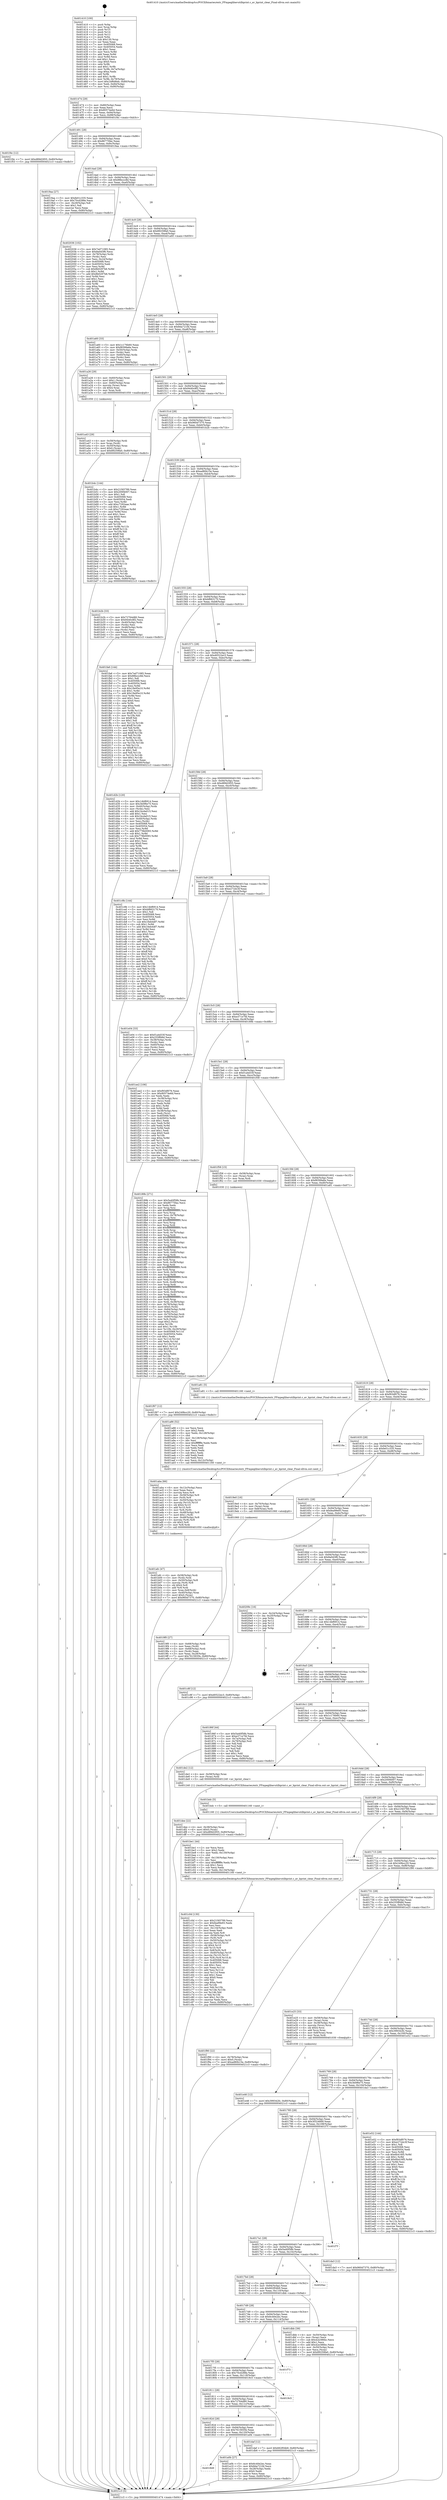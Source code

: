 digraph "0x401410" {
  label = "0x401410 (/mnt/c/Users/mathe/Desktop/tcc/POCII/binaries/extr_FFmpeglibavutilbprint.c_av_bprint_clear_Final-ollvm.out::main(0))"
  labelloc = "t"
  node[shape=record]

  Entry [label="",width=0.3,height=0.3,shape=circle,fillcolor=black,style=filled]
  "0x401474" [label="{
     0x401474 [29]\l
     | [instrs]\l
     &nbsp;&nbsp;0x401474 \<+3\>: mov -0x80(%rbp),%eax\l
     &nbsp;&nbsp;0x401477 \<+2\>: mov %eax,%ecx\l
     &nbsp;&nbsp;0x401479 \<+6\>: sub $0x80574e6d,%ecx\l
     &nbsp;&nbsp;0x40147f \<+6\>: mov %eax,-0x94(%rbp)\l
     &nbsp;&nbsp;0x401485 \<+6\>: mov %ecx,-0x98(%rbp)\l
     &nbsp;&nbsp;0x40148b \<+6\>: je 0000000000401f4c \<main+0xb3c\>\l
  }"]
  "0x401f4c" [label="{
     0x401f4c [12]\l
     | [instrs]\l
     &nbsp;&nbsp;0x401f4c \<+7\>: movl $0xd89d2955,-0x80(%rbp)\l
     &nbsp;&nbsp;0x401f53 \<+5\>: jmp 00000000004021c3 \<main+0xdb3\>\l
  }"]
  "0x401491" [label="{
     0x401491 [28]\l
     | [instrs]\l
     &nbsp;&nbsp;0x401491 \<+5\>: jmp 0000000000401496 \<main+0x86\>\l
     &nbsp;&nbsp;0x401496 \<+6\>: mov -0x94(%rbp),%eax\l
     &nbsp;&nbsp;0x40149c \<+5\>: sub $0x86775fac,%eax\l
     &nbsp;&nbsp;0x4014a1 \<+6\>: mov %eax,-0x9c(%rbp)\l
     &nbsp;&nbsp;0x4014a7 \<+6\>: je 00000000004019aa \<main+0x59a\>\l
  }"]
  Exit [label="",width=0.3,height=0.3,shape=circle,fillcolor=black,style=filled,peripheries=2]
  "0x4019aa" [label="{
     0x4019aa [27]\l
     | [instrs]\l
     &nbsp;&nbsp;0x4019aa \<+5\>: mov $0xfe01c335,%eax\l
     &nbsp;&nbsp;0x4019af \<+5\>: mov $0x70cd288e,%ecx\l
     &nbsp;&nbsp;0x4019b4 \<+3\>: mov -0x29(%rbp),%dl\l
     &nbsp;&nbsp;0x4019b7 \<+3\>: test $0x1,%dl\l
     &nbsp;&nbsp;0x4019ba \<+3\>: cmovne %ecx,%eax\l
     &nbsp;&nbsp;0x4019bd \<+3\>: mov %eax,-0x80(%rbp)\l
     &nbsp;&nbsp;0x4019c0 \<+5\>: jmp 00000000004021c3 \<main+0xdb3\>\l
  }"]
  "0x4014ad" [label="{
     0x4014ad [28]\l
     | [instrs]\l
     &nbsp;&nbsp;0x4014ad \<+5\>: jmp 00000000004014b2 \<main+0xa2\>\l
     &nbsp;&nbsp;0x4014b2 \<+6\>: mov -0x94(%rbp),%eax\l
     &nbsp;&nbsp;0x4014b8 \<+5\>: sub $0x88bccc8d,%eax\l
     &nbsp;&nbsp;0x4014bd \<+6\>: mov %eax,-0xa0(%rbp)\l
     &nbsp;&nbsp;0x4014c3 \<+6\>: je 0000000000402036 \<main+0xc26\>\l
  }"]
  "0x401f67" [label="{
     0x401f67 [12]\l
     | [instrs]\l
     &nbsp;&nbsp;0x401f67 \<+7\>: movl $0x249bcc20,-0x80(%rbp)\l
     &nbsp;&nbsp;0x401f6e \<+5\>: jmp 00000000004021c3 \<main+0xdb3\>\l
  }"]
  "0x402036" [label="{
     0x402036 [102]\l
     | [instrs]\l
     &nbsp;&nbsp;0x402036 \<+5\>: mov $0x7ed71085,%eax\l
     &nbsp;&nbsp;0x40203b \<+5\>: mov $0x8a0d3f6,%ecx\l
     &nbsp;&nbsp;0x402040 \<+4\>: mov -0x78(%rbp),%rdx\l
     &nbsp;&nbsp;0x402044 \<+2\>: mov (%rdx),%esi\l
     &nbsp;&nbsp;0x402046 \<+3\>: mov %esi,-0x24(%rbp)\l
     &nbsp;&nbsp;0x402049 \<+7\>: mov 0x405068,%esi\l
     &nbsp;&nbsp;0x402050 \<+7\>: mov 0x405054,%edi\l
     &nbsp;&nbsp;0x402057 \<+3\>: mov %esi,%r8d\l
     &nbsp;&nbsp;0x40205a \<+7\>: sub $0x8b0297b6,%r8d\l
     &nbsp;&nbsp;0x402061 \<+4\>: sub $0x1,%r8d\l
     &nbsp;&nbsp;0x402065 \<+7\>: add $0x8b0297b6,%r8d\l
     &nbsp;&nbsp;0x40206c \<+4\>: imul %r8d,%esi\l
     &nbsp;&nbsp;0x402070 \<+3\>: and $0x1,%esi\l
     &nbsp;&nbsp;0x402073 \<+3\>: cmp $0x0,%esi\l
     &nbsp;&nbsp;0x402076 \<+4\>: sete %r9b\l
     &nbsp;&nbsp;0x40207a \<+3\>: cmp $0xa,%edi\l
     &nbsp;&nbsp;0x40207d \<+4\>: setl %r10b\l
     &nbsp;&nbsp;0x402081 \<+3\>: mov %r9b,%r11b\l
     &nbsp;&nbsp;0x402084 \<+3\>: and %r10b,%r11b\l
     &nbsp;&nbsp;0x402087 \<+3\>: xor %r10b,%r9b\l
     &nbsp;&nbsp;0x40208a \<+3\>: or %r9b,%r11b\l
     &nbsp;&nbsp;0x40208d \<+4\>: test $0x1,%r11b\l
     &nbsp;&nbsp;0x402091 \<+3\>: cmovne %ecx,%eax\l
     &nbsp;&nbsp;0x402094 \<+3\>: mov %eax,-0x80(%rbp)\l
     &nbsp;&nbsp;0x402097 \<+5\>: jmp 00000000004021c3 \<main+0xdb3\>\l
  }"]
  "0x4014c9" [label="{
     0x4014c9 [28]\l
     | [instrs]\l
     &nbsp;&nbsp;0x4014c9 \<+5\>: jmp 00000000004014ce \<main+0xbe\>\l
     &nbsp;&nbsp;0x4014ce \<+6\>: mov -0x94(%rbp),%eax\l
     &nbsp;&nbsp;0x4014d4 \<+5\>: sub $0x89259fa0,%eax\l
     &nbsp;&nbsp;0x4014d9 \<+6\>: mov %eax,-0xa4(%rbp)\l
     &nbsp;&nbsp;0x4014df \<+6\>: je 0000000000401a60 \<main+0x650\>\l
  }"]
  "0x401e46" [label="{
     0x401e46 [12]\l
     | [instrs]\l
     &nbsp;&nbsp;0x401e46 \<+7\>: movl $0x399342fc,-0x80(%rbp)\l
     &nbsp;&nbsp;0x401e4d \<+5\>: jmp 00000000004021c3 \<main+0xdb3\>\l
  }"]
  "0x401a60" [label="{
     0x401a60 [33]\l
     | [instrs]\l
     &nbsp;&nbsp;0x401a60 \<+5\>: mov $0x1c176b60,%eax\l
     &nbsp;&nbsp;0x401a65 \<+5\>: mov $0xf6599a6e,%ecx\l
     &nbsp;&nbsp;0x401a6a \<+4\>: mov -0x50(%rbp),%rdx\l
     &nbsp;&nbsp;0x401a6e \<+2\>: mov (%rdx),%esi\l
     &nbsp;&nbsp;0x401a70 \<+4\>: mov -0x60(%rbp),%rdx\l
     &nbsp;&nbsp;0x401a74 \<+2\>: cmp (%rdx),%esi\l
     &nbsp;&nbsp;0x401a76 \<+3\>: cmovl %ecx,%eax\l
     &nbsp;&nbsp;0x401a79 \<+3\>: mov %eax,-0x80(%rbp)\l
     &nbsp;&nbsp;0x401a7c \<+5\>: jmp 00000000004021c3 \<main+0xdb3\>\l
  }"]
  "0x4014e5" [label="{
     0x4014e5 [28]\l
     | [instrs]\l
     &nbsp;&nbsp;0x4014e5 \<+5\>: jmp 00000000004014ea \<main+0xda\>\l
     &nbsp;&nbsp;0x4014ea \<+6\>: mov -0x94(%rbp),%eax\l
     &nbsp;&nbsp;0x4014f0 \<+5\>: sub $0x8da721fd,%eax\l
     &nbsp;&nbsp;0x4014f5 \<+6\>: mov %eax,-0xa8(%rbp)\l
     &nbsp;&nbsp;0x4014fb \<+6\>: je 0000000000401a26 \<main+0x616\>\l
  }"]
  "0x401dee" [label="{
     0x401dee [22]\l
     | [instrs]\l
     &nbsp;&nbsp;0x401dee \<+4\>: mov -0x38(%rbp),%rax\l
     &nbsp;&nbsp;0x401df2 \<+6\>: movl $0x0,(%rax)\l
     &nbsp;&nbsp;0x401df8 \<+7\>: movl $0xd89d2955,-0x80(%rbp)\l
     &nbsp;&nbsp;0x401dff \<+5\>: jmp 00000000004021c3 \<main+0xdb3\>\l
  }"]
  "0x401a26" [label="{
     0x401a26 [29]\l
     | [instrs]\l
     &nbsp;&nbsp;0x401a26 \<+4\>: mov -0x60(%rbp),%rax\l
     &nbsp;&nbsp;0x401a2a \<+6\>: movl $0x1,(%rax)\l
     &nbsp;&nbsp;0x401a30 \<+4\>: mov -0x60(%rbp),%rax\l
     &nbsp;&nbsp;0x401a34 \<+3\>: movslq (%rax),%rax\l
     &nbsp;&nbsp;0x401a37 \<+4\>: shl $0x4,%rax\l
     &nbsp;&nbsp;0x401a3b \<+3\>: mov %rax,%rdi\l
     &nbsp;&nbsp;0x401a3e \<+5\>: call 0000000000401050 \<malloc@plt\>\l
     | [calls]\l
     &nbsp;&nbsp;0x401050 \{1\} (unknown)\l
  }"]
  "0x401501" [label="{
     0x401501 [28]\l
     | [instrs]\l
     &nbsp;&nbsp;0x401501 \<+5\>: jmp 0000000000401506 \<main+0xf6\>\l
     &nbsp;&nbsp;0x401506 \<+6\>: mov -0x94(%rbp),%eax\l
     &nbsp;&nbsp;0x40150c \<+5\>: sub $0x9440c8f2,%eax\l
     &nbsp;&nbsp;0x401511 \<+6\>: mov %eax,-0xac(%rbp)\l
     &nbsp;&nbsp;0x401517 \<+6\>: je 0000000000401b4c \<main+0x73c\>\l
  }"]
  "0x401c0d" [label="{
     0x401c0d [130]\l
     | [instrs]\l
     &nbsp;&nbsp;0x401c0d \<+5\>: mov $0x21f45789,%ecx\l
     &nbsp;&nbsp;0x401c12 \<+5\>: mov $0xfea99e93,%edx\l
     &nbsp;&nbsp;0x401c17 \<+2\>: xor %esi,%esi\l
     &nbsp;&nbsp;0x401c19 \<+6\>: mov -0x134(%rbp),%edi\l
     &nbsp;&nbsp;0x401c1f \<+3\>: imul %eax,%edi\l
     &nbsp;&nbsp;0x401c22 \<+3\>: movslq %edi,%r8\l
     &nbsp;&nbsp;0x401c25 \<+4\>: mov -0x58(%rbp),%r9\l
     &nbsp;&nbsp;0x401c29 \<+3\>: mov (%r9),%r9\l
     &nbsp;&nbsp;0x401c2c \<+4\>: mov -0x50(%rbp),%r10\l
     &nbsp;&nbsp;0x401c30 \<+3\>: movslq (%r10),%r10\l
     &nbsp;&nbsp;0x401c33 \<+4\>: shl $0x4,%r10\l
     &nbsp;&nbsp;0x401c37 \<+3\>: add %r10,%r9\l
     &nbsp;&nbsp;0x401c3a \<+4\>: mov 0x8(%r9),%r9\l
     &nbsp;&nbsp;0x401c3e \<+4\>: mov -0x40(%rbp),%r10\l
     &nbsp;&nbsp;0x401c42 \<+3\>: movslq (%r10),%r10\l
     &nbsp;&nbsp;0x401c45 \<+4\>: mov %r8,(%r9,%r10,8)\l
     &nbsp;&nbsp;0x401c49 \<+7\>: mov 0x405068,%eax\l
     &nbsp;&nbsp;0x401c50 \<+7\>: mov 0x405054,%edi\l
     &nbsp;&nbsp;0x401c57 \<+3\>: sub $0x1,%esi\l
     &nbsp;&nbsp;0x401c5a \<+3\>: mov %eax,%r11d\l
     &nbsp;&nbsp;0x401c5d \<+3\>: add %esi,%r11d\l
     &nbsp;&nbsp;0x401c60 \<+4\>: imul %r11d,%eax\l
     &nbsp;&nbsp;0x401c64 \<+3\>: and $0x1,%eax\l
     &nbsp;&nbsp;0x401c67 \<+3\>: cmp $0x0,%eax\l
     &nbsp;&nbsp;0x401c6a \<+3\>: sete %bl\l
     &nbsp;&nbsp;0x401c6d \<+3\>: cmp $0xa,%edi\l
     &nbsp;&nbsp;0x401c70 \<+4\>: setl %r14b\l
     &nbsp;&nbsp;0x401c74 \<+3\>: mov %bl,%r15b\l
     &nbsp;&nbsp;0x401c77 \<+3\>: and %r14b,%r15b\l
     &nbsp;&nbsp;0x401c7a \<+3\>: xor %r14b,%bl\l
     &nbsp;&nbsp;0x401c7d \<+3\>: or %bl,%r15b\l
     &nbsp;&nbsp;0x401c80 \<+4\>: test $0x1,%r15b\l
     &nbsp;&nbsp;0x401c84 \<+3\>: cmovne %edx,%ecx\l
     &nbsp;&nbsp;0x401c87 \<+3\>: mov %ecx,-0x80(%rbp)\l
     &nbsp;&nbsp;0x401c8a \<+5\>: jmp 00000000004021c3 \<main+0xdb3\>\l
  }"]
  "0x401b4c" [label="{
     0x401b4c [144]\l
     | [instrs]\l
     &nbsp;&nbsp;0x401b4c \<+5\>: mov $0x21f45789,%eax\l
     &nbsp;&nbsp;0x401b51 \<+5\>: mov $0x200f4007,%ecx\l
     &nbsp;&nbsp;0x401b56 \<+2\>: mov $0x1,%dl\l
     &nbsp;&nbsp;0x401b58 \<+7\>: mov 0x405068,%esi\l
     &nbsp;&nbsp;0x401b5f \<+7\>: mov 0x405054,%edi\l
     &nbsp;&nbsp;0x401b66 \<+3\>: mov %esi,%r8d\l
     &nbsp;&nbsp;0x401b69 \<+7\>: add $0xc7292eae,%r8d\l
     &nbsp;&nbsp;0x401b70 \<+4\>: sub $0x1,%r8d\l
     &nbsp;&nbsp;0x401b74 \<+7\>: sub $0xc7292eae,%r8d\l
     &nbsp;&nbsp;0x401b7b \<+4\>: imul %r8d,%esi\l
     &nbsp;&nbsp;0x401b7f \<+3\>: and $0x1,%esi\l
     &nbsp;&nbsp;0x401b82 \<+3\>: cmp $0x0,%esi\l
     &nbsp;&nbsp;0x401b85 \<+4\>: sete %r9b\l
     &nbsp;&nbsp;0x401b89 \<+3\>: cmp $0xa,%edi\l
     &nbsp;&nbsp;0x401b8c \<+4\>: setl %r10b\l
     &nbsp;&nbsp;0x401b90 \<+3\>: mov %r9b,%r11b\l
     &nbsp;&nbsp;0x401b93 \<+4\>: xor $0xff,%r11b\l
     &nbsp;&nbsp;0x401b97 \<+3\>: mov %r10b,%bl\l
     &nbsp;&nbsp;0x401b9a \<+3\>: xor $0xff,%bl\l
     &nbsp;&nbsp;0x401b9d \<+3\>: xor $0x0,%dl\l
     &nbsp;&nbsp;0x401ba0 \<+3\>: mov %r11b,%r14b\l
     &nbsp;&nbsp;0x401ba3 \<+4\>: and $0x0,%r14b\l
     &nbsp;&nbsp;0x401ba7 \<+3\>: and %dl,%r9b\l
     &nbsp;&nbsp;0x401baa \<+3\>: mov %bl,%r15b\l
     &nbsp;&nbsp;0x401bad \<+4\>: and $0x0,%r15b\l
     &nbsp;&nbsp;0x401bb1 \<+3\>: and %dl,%r10b\l
     &nbsp;&nbsp;0x401bb4 \<+3\>: or %r9b,%r14b\l
     &nbsp;&nbsp;0x401bb7 \<+3\>: or %r10b,%r15b\l
     &nbsp;&nbsp;0x401bba \<+3\>: xor %r15b,%r14b\l
     &nbsp;&nbsp;0x401bbd \<+3\>: or %bl,%r11b\l
     &nbsp;&nbsp;0x401bc0 \<+4\>: xor $0xff,%r11b\l
     &nbsp;&nbsp;0x401bc4 \<+3\>: or $0x0,%dl\l
     &nbsp;&nbsp;0x401bc7 \<+3\>: and %dl,%r11b\l
     &nbsp;&nbsp;0x401bca \<+3\>: or %r11b,%r14b\l
     &nbsp;&nbsp;0x401bcd \<+4\>: test $0x1,%r14b\l
     &nbsp;&nbsp;0x401bd1 \<+3\>: cmovne %ecx,%eax\l
     &nbsp;&nbsp;0x401bd4 \<+3\>: mov %eax,-0x80(%rbp)\l
     &nbsp;&nbsp;0x401bd7 \<+5\>: jmp 00000000004021c3 \<main+0xdb3\>\l
  }"]
  "0x40151d" [label="{
     0x40151d [28]\l
     | [instrs]\l
     &nbsp;&nbsp;0x40151d \<+5\>: jmp 0000000000401522 \<main+0x112\>\l
     &nbsp;&nbsp;0x401522 \<+6\>: mov -0x94(%rbp),%eax\l
     &nbsp;&nbsp;0x401528 \<+5\>: sub $0x960d7370,%eax\l
     &nbsp;&nbsp;0x40152d \<+6\>: mov %eax,-0xb0(%rbp)\l
     &nbsp;&nbsp;0x401533 \<+6\>: je 0000000000401b2b \<main+0x71b\>\l
  }"]
  "0x401be1" [label="{
     0x401be1 [44]\l
     | [instrs]\l
     &nbsp;&nbsp;0x401be1 \<+2\>: xor %ecx,%ecx\l
     &nbsp;&nbsp;0x401be3 \<+5\>: mov $0x2,%edx\l
     &nbsp;&nbsp;0x401be8 \<+6\>: mov %edx,-0x130(%rbp)\l
     &nbsp;&nbsp;0x401bee \<+1\>: cltd\l
     &nbsp;&nbsp;0x401bef \<+6\>: mov -0x130(%rbp),%esi\l
     &nbsp;&nbsp;0x401bf5 \<+2\>: idiv %esi\l
     &nbsp;&nbsp;0x401bf7 \<+6\>: imul $0xfffffffe,%edx,%edx\l
     &nbsp;&nbsp;0x401bfd \<+3\>: sub $0x1,%ecx\l
     &nbsp;&nbsp;0x401c00 \<+2\>: sub %ecx,%edx\l
     &nbsp;&nbsp;0x401c02 \<+6\>: mov %edx,-0x134(%rbp)\l
     &nbsp;&nbsp;0x401c08 \<+5\>: call 0000000000401160 \<next_i\>\l
     | [calls]\l
     &nbsp;&nbsp;0x401160 \{1\} (/mnt/c/Users/mathe/Desktop/tcc/POCII/binaries/extr_FFmpeglibavutilbprint.c_av_bprint_clear_Final-ollvm.out::next_i)\l
  }"]
  "0x401b2b" [label="{
     0x401b2b [33]\l
     | [instrs]\l
     &nbsp;&nbsp;0x401b2b \<+5\>: mov $0x72764d80,%eax\l
     &nbsp;&nbsp;0x401b30 \<+5\>: mov $0x9440c8f2,%ecx\l
     &nbsp;&nbsp;0x401b35 \<+4\>: mov -0x40(%rbp),%rdx\l
     &nbsp;&nbsp;0x401b39 \<+2\>: mov (%rdx),%esi\l
     &nbsp;&nbsp;0x401b3b \<+4\>: mov -0x48(%rbp),%rdx\l
     &nbsp;&nbsp;0x401b3f \<+2\>: cmp (%rdx),%esi\l
     &nbsp;&nbsp;0x401b41 \<+3\>: cmovl %ecx,%eax\l
     &nbsp;&nbsp;0x401b44 \<+3\>: mov %eax,-0x80(%rbp)\l
     &nbsp;&nbsp;0x401b47 \<+5\>: jmp 00000000004021c3 \<main+0xdb3\>\l
  }"]
  "0x401539" [label="{
     0x401539 [28]\l
     | [instrs]\l
     &nbsp;&nbsp;0x401539 \<+5\>: jmp 000000000040153e \<main+0x12e\>\l
     &nbsp;&nbsp;0x40153e \<+6\>: mov -0x94(%rbp),%eax\l
     &nbsp;&nbsp;0x401544 \<+5\>: sub $0xad80b15e,%eax\l
     &nbsp;&nbsp;0x401549 \<+6\>: mov %eax,-0xb4(%rbp)\l
     &nbsp;&nbsp;0x40154f \<+6\>: je 0000000000401fa6 \<main+0xb96\>\l
  }"]
  "0x401afc" [label="{
     0x401afc [47]\l
     | [instrs]\l
     &nbsp;&nbsp;0x401afc \<+4\>: mov -0x58(%rbp),%rdi\l
     &nbsp;&nbsp;0x401b00 \<+3\>: mov (%rdi),%rdi\l
     &nbsp;&nbsp;0x401b03 \<+4\>: mov -0x50(%rbp),%r8\l
     &nbsp;&nbsp;0x401b07 \<+3\>: movslq (%r8),%r8\l
     &nbsp;&nbsp;0x401b0a \<+4\>: shl $0x4,%r8\l
     &nbsp;&nbsp;0x401b0e \<+3\>: add %r8,%rdi\l
     &nbsp;&nbsp;0x401b11 \<+4\>: mov %rax,0x8(%rdi)\l
     &nbsp;&nbsp;0x401b15 \<+4\>: mov -0x40(%rbp),%rax\l
     &nbsp;&nbsp;0x401b19 \<+6\>: movl $0x0,(%rax)\l
     &nbsp;&nbsp;0x401b1f \<+7\>: movl $0x960d7370,-0x80(%rbp)\l
     &nbsp;&nbsp;0x401b26 \<+5\>: jmp 00000000004021c3 \<main+0xdb3\>\l
  }"]
  "0x401fa6" [label="{
     0x401fa6 [144]\l
     | [instrs]\l
     &nbsp;&nbsp;0x401fa6 \<+5\>: mov $0x7ed71085,%eax\l
     &nbsp;&nbsp;0x401fab \<+5\>: mov $0x88bccc8d,%ecx\l
     &nbsp;&nbsp;0x401fb0 \<+2\>: mov $0x1,%dl\l
     &nbsp;&nbsp;0x401fb2 \<+7\>: mov 0x405068,%esi\l
     &nbsp;&nbsp;0x401fb9 \<+7\>: mov 0x405054,%edi\l
     &nbsp;&nbsp;0x401fc0 \<+3\>: mov %esi,%r8d\l
     &nbsp;&nbsp;0x401fc3 \<+7\>: sub $0x19e95e10,%r8d\l
     &nbsp;&nbsp;0x401fca \<+4\>: sub $0x1,%r8d\l
     &nbsp;&nbsp;0x401fce \<+7\>: add $0x19e95e10,%r8d\l
     &nbsp;&nbsp;0x401fd5 \<+4\>: imul %r8d,%esi\l
     &nbsp;&nbsp;0x401fd9 \<+3\>: and $0x1,%esi\l
     &nbsp;&nbsp;0x401fdc \<+3\>: cmp $0x0,%esi\l
     &nbsp;&nbsp;0x401fdf \<+4\>: sete %r9b\l
     &nbsp;&nbsp;0x401fe3 \<+3\>: cmp $0xa,%edi\l
     &nbsp;&nbsp;0x401fe6 \<+4\>: setl %r10b\l
     &nbsp;&nbsp;0x401fea \<+3\>: mov %r9b,%r11b\l
     &nbsp;&nbsp;0x401fed \<+4\>: xor $0xff,%r11b\l
     &nbsp;&nbsp;0x401ff1 \<+3\>: mov %r10b,%bl\l
     &nbsp;&nbsp;0x401ff4 \<+3\>: xor $0xff,%bl\l
     &nbsp;&nbsp;0x401ff7 \<+3\>: xor $0x1,%dl\l
     &nbsp;&nbsp;0x401ffa \<+3\>: mov %r11b,%r14b\l
     &nbsp;&nbsp;0x401ffd \<+4\>: and $0xff,%r14b\l
     &nbsp;&nbsp;0x402001 \<+3\>: and %dl,%r9b\l
     &nbsp;&nbsp;0x402004 \<+3\>: mov %bl,%r15b\l
     &nbsp;&nbsp;0x402007 \<+4\>: and $0xff,%r15b\l
     &nbsp;&nbsp;0x40200b \<+3\>: and %dl,%r10b\l
     &nbsp;&nbsp;0x40200e \<+3\>: or %r9b,%r14b\l
     &nbsp;&nbsp;0x402011 \<+3\>: or %r10b,%r15b\l
     &nbsp;&nbsp;0x402014 \<+3\>: xor %r15b,%r14b\l
     &nbsp;&nbsp;0x402017 \<+3\>: or %bl,%r11b\l
     &nbsp;&nbsp;0x40201a \<+4\>: xor $0xff,%r11b\l
     &nbsp;&nbsp;0x40201e \<+3\>: or $0x1,%dl\l
     &nbsp;&nbsp;0x402021 \<+3\>: and %dl,%r11b\l
     &nbsp;&nbsp;0x402024 \<+3\>: or %r11b,%r14b\l
     &nbsp;&nbsp;0x402027 \<+4\>: test $0x1,%r14b\l
     &nbsp;&nbsp;0x40202b \<+3\>: cmovne %ecx,%eax\l
     &nbsp;&nbsp;0x40202e \<+3\>: mov %eax,-0x80(%rbp)\l
     &nbsp;&nbsp;0x402031 \<+5\>: jmp 00000000004021c3 \<main+0xdb3\>\l
  }"]
  "0x401555" [label="{
     0x401555 [28]\l
     | [instrs]\l
     &nbsp;&nbsp;0x401555 \<+5\>: jmp 000000000040155a \<main+0x14a\>\l
     &nbsp;&nbsp;0x40155a \<+6\>: mov -0x94(%rbp),%eax\l
     &nbsp;&nbsp;0x401560 \<+5\>: sub $0xbf663170,%eax\l
     &nbsp;&nbsp;0x401565 \<+6\>: mov %eax,-0xb8(%rbp)\l
     &nbsp;&nbsp;0x40156b \<+6\>: je 0000000000401d2b \<main+0x91b\>\l
  }"]
  "0x401aba" [label="{
     0x401aba [66]\l
     | [instrs]\l
     &nbsp;&nbsp;0x401aba \<+6\>: mov -0x12c(%rbp),%ecx\l
     &nbsp;&nbsp;0x401ac0 \<+3\>: imul %eax,%ecx\l
     &nbsp;&nbsp;0x401ac3 \<+3\>: movslq %ecx,%r8\l
     &nbsp;&nbsp;0x401ac6 \<+4\>: mov -0x58(%rbp),%r9\l
     &nbsp;&nbsp;0x401aca \<+3\>: mov (%r9),%r9\l
     &nbsp;&nbsp;0x401acd \<+4\>: mov -0x50(%rbp),%r10\l
     &nbsp;&nbsp;0x401ad1 \<+3\>: movslq (%r10),%r10\l
     &nbsp;&nbsp;0x401ad4 \<+4\>: shl $0x4,%r10\l
     &nbsp;&nbsp;0x401ad8 \<+3\>: add %r10,%r9\l
     &nbsp;&nbsp;0x401adb \<+3\>: mov %r8,(%r9)\l
     &nbsp;&nbsp;0x401ade \<+4\>: mov -0x48(%rbp),%r8\l
     &nbsp;&nbsp;0x401ae2 \<+7\>: movl $0x1,(%r8)\l
     &nbsp;&nbsp;0x401ae9 \<+4\>: mov -0x48(%rbp),%r8\l
     &nbsp;&nbsp;0x401aed \<+3\>: movslq (%r8),%r8\l
     &nbsp;&nbsp;0x401af0 \<+4\>: shl $0x3,%r8\l
     &nbsp;&nbsp;0x401af4 \<+3\>: mov %r8,%rdi\l
     &nbsp;&nbsp;0x401af7 \<+5\>: call 0000000000401050 \<malloc@plt\>\l
     | [calls]\l
     &nbsp;&nbsp;0x401050 \{1\} (unknown)\l
  }"]
  "0x401d2b" [label="{
     0x401d2b [120]\l
     | [instrs]\l
     &nbsp;&nbsp;0x401d2b \<+5\>: mov $0x14bf6914,%eax\l
     &nbsp;&nbsp;0x401d30 \<+5\>: mov $0x3b0f6e75,%ecx\l
     &nbsp;&nbsp;0x401d35 \<+4\>: mov -0x40(%rbp),%rdx\l
     &nbsp;&nbsp;0x401d39 \<+2\>: mov (%rdx),%esi\l
     &nbsp;&nbsp;0x401d3b \<+6\>: add $0x1bcda015,%esi\l
     &nbsp;&nbsp;0x401d41 \<+3\>: add $0x1,%esi\l
     &nbsp;&nbsp;0x401d44 \<+6\>: sub $0x1bcda015,%esi\l
     &nbsp;&nbsp;0x401d4a \<+4\>: mov -0x40(%rbp),%rdx\l
     &nbsp;&nbsp;0x401d4e \<+2\>: mov %esi,(%rdx)\l
     &nbsp;&nbsp;0x401d50 \<+7\>: mov 0x405068,%esi\l
     &nbsp;&nbsp;0x401d57 \<+7\>: mov 0x405054,%edi\l
     &nbsp;&nbsp;0x401d5e \<+3\>: mov %esi,%r8d\l
     &nbsp;&nbsp;0x401d61 \<+7\>: add $0x778b0093,%r8d\l
     &nbsp;&nbsp;0x401d68 \<+4\>: sub $0x1,%r8d\l
     &nbsp;&nbsp;0x401d6c \<+7\>: sub $0x778b0093,%r8d\l
     &nbsp;&nbsp;0x401d73 \<+4\>: imul %r8d,%esi\l
     &nbsp;&nbsp;0x401d77 \<+3\>: and $0x1,%esi\l
     &nbsp;&nbsp;0x401d7a \<+3\>: cmp $0x0,%esi\l
     &nbsp;&nbsp;0x401d7d \<+4\>: sete %r9b\l
     &nbsp;&nbsp;0x401d81 \<+3\>: cmp $0xa,%edi\l
     &nbsp;&nbsp;0x401d84 \<+4\>: setl %r10b\l
     &nbsp;&nbsp;0x401d88 \<+3\>: mov %r9b,%r11b\l
     &nbsp;&nbsp;0x401d8b \<+3\>: and %r10b,%r11b\l
     &nbsp;&nbsp;0x401d8e \<+3\>: xor %r10b,%r9b\l
     &nbsp;&nbsp;0x401d91 \<+3\>: or %r9b,%r11b\l
     &nbsp;&nbsp;0x401d94 \<+4\>: test $0x1,%r11b\l
     &nbsp;&nbsp;0x401d98 \<+3\>: cmovne %ecx,%eax\l
     &nbsp;&nbsp;0x401d9b \<+3\>: mov %eax,-0x80(%rbp)\l
     &nbsp;&nbsp;0x401d9e \<+5\>: jmp 00000000004021c3 \<main+0xdb3\>\l
  }"]
  "0x401571" [label="{
     0x401571 [28]\l
     | [instrs]\l
     &nbsp;&nbsp;0x401571 \<+5\>: jmp 0000000000401576 \<main+0x166\>\l
     &nbsp;&nbsp;0x401576 \<+6\>: mov -0x94(%rbp),%eax\l
     &nbsp;&nbsp;0x40157c \<+5\>: sub $0xd0522ec3,%eax\l
     &nbsp;&nbsp;0x401581 \<+6\>: mov %eax,-0xbc(%rbp)\l
     &nbsp;&nbsp;0x401587 \<+6\>: je 0000000000401c9b \<main+0x88b\>\l
  }"]
  "0x401a86" [label="{
     0x401a86 [52]\l
     | [instrs]\l
     &nbsp;&nbsp;0x401a86 \<+2\>: xor %ecx,%ecx\l
     &nbsp;&nbsp;0x401a88 \<+5\>: mov $0x2,%edx\l
     &nbsp;&nbsp;0x401a8d \<+6\>: mov %edx,-0x128(%rbp)\l
     &nbsp;&nbsp;0x401a93 \<+1\>: cltd\l
     &nbsp;&nbsp;0x401a94 \<+6\>: mov -0x128(%rbp),%esi\l
     &nbsp;&nbsp;0x401a9a \<+2\>: idiv %esi\l
     &nbsp;&nbsp;0x401a9c \<+6\>: imul $0xfffffffe,%edx,%edx\l
     &nbsp;&nbsp;0x401aa2 \<+2\>: mov %ecx,%edi\l
     &nbsp;&nbsp;0x401aa4 \<+2\>: sub %edx,%edi\l
     &nbsp;&nbsp;0x401aa6 \<+2\>: mov %ecx,%edx\l
     &nbsp;&nbsp;0x401aa8 \<+3\>: sub $0x1,%edx\l
     &nbsp;&nbsp;0x401aab \<+2\>: add %edx,%edi\l
     &nbsp;&nbsp;0x401aad \<+2\>: sub %edi,%ecx\l
     &nbsp;&nbsp;0x401aaf \<+6\>: mov %ecx,-0x12c(%rbp)\l
     &nbsp;&nbsp;0x401ab5 \<+5\>: call 0000000000401160 \<next_i\>\l
     | [calls]\l
     &nbsp;&nbsp;0x401160 \{1\} (/mnt/c/Users/mathe/Desktop/tcc/POCII/binaries/extr_FFmpeglibavutilbprint.c_av_bprint_clear_Final-ollvm.out::next_i)\l
  }"]
  "0x401c9b" [label="{
     0x401c9b [144]\l
     | [instrs]\l
     &nbsp;&nbsp;0x401c9b \<+5\>: mov $0x14bf6914,%eax\l
     &nbsp;&nbsp;0x401ca0 \<+5\>: mov $0xbf663170,%ecx\l
     &nbsp;&nbsp;0x401ca5 \<+2\>: mov $0x1,%dl\l
     &nbsp;&nbsp;0x401ca7 \<+7\>: mov 0x405068,%esi\l
     &nbsp;&nbsp;0x401cae \<+7\>: mov 0x405054,%edi\l
     &nbsp;&nbsp;0x401cb5 \<+3\>: mov %esi,%r8d\l
     &nbsp;&nbsp;0x401cb8 \<+7\>: sub $0x16eb4df7,%r8d\l
     &nbsp;&nbsp;0x401cbf \<+4\>: sub $0x1,%r8d\l
     &nbsp;&nbsp;0x401cc3 \<+7\>: add $0x16eb4df7,%r8d\l
     &nbsp;&nbsp;0x401cca \<+4\>: imul %r8d,%esi\l
     &nbsp;&nbsp;0x401cce \<+3\>: and $0x1,%esi\l
     &nbsp;&nbsp;0x401cd1 \<+3\>: cmp $0x0,%esi\l
     &nbsp;&nbsp;0x401cd4 \<+4\>: sete %r9b\l
     &nbsp;&nbsp;0x401cd8 \<+3\>: cmp $0xa,%edi\l
     &nbsp;&nbsp;0x401cdb \<+4\>: setl %r10b\l
     &nbsp;&nbsp;0x401cdf \<+3\>: mov %r9b,%r11b\l
     &nbsp;&nbsp;0x401ce2 \<+4\>: xor $0xff,%r11b\l
     &nbsp;&nbsp;0x401ce6 \<+3\>: mov %r10b,%bl\l
     &nbsp;&nbsp;0x401ce9 \<+3\>: xor $0xff,%bl\l
     &nbsp;&nbsp;0x401cec \<+3\>: xor $0x0,%dl\l
     &nbsp;&nbsp;0x401cef \<+3\>: mov %r11b,%r14b\l
     &nbsp;&nbsp;0x401cf2 \<+4\>: and $0x0,%r14b\l
     &nbsp;&nbsp;0x401cf6 \<+3\>: and %dl,%r9b\l
     &nbsp;&nbsp;0x401cf9 \<+3\>: mov %bl,%r15b\l
     &nbsp;&nbsp;0x401cfc \<+4\>: and $0x0,%r15b\l
     &nbsp;&nbsp;0x401d00 \<+3\>: and %dl,%r10b\l
     &nbsp;&nbsp;0x401d03 \<+3\>: or %r9b,%r14b\l
     &nbsp;&nbsp;0x401d06 \<+3\>: or %r10b,%r15b\l
     &nbsp;&nbsp;0x401d09 \<+3\>: xor %r15b,%r14b\l
     &nbsp;&nbsp;0x401d0c \<+3\>: or %bl,%r11b\l
     &nbsp;&nbsp;0x401d0f \<+4\>: xor $0xff,%r11b\l
     &nbsp;&nbsp;0x401d13 \<+3\>: or $0x0,%dl\l
     &nbsp;&nbsp;0x401d16 \<+3\>: and %dl,%r11b\l
     &nbsp;&nbsp;0x401d19 \<+3\>: or %r11b,%r14b\l
     &nbsp;&nbsp;0x401d1c \<+4\>: test $0x1,%r14b\l
     &nbsp;&nbsp;0x401d20 \<+3\>: cmovne %ecx,%eax\l
     &nbsp;&nbsp;0x401d23 \<+3\>: mov %eax,-0x80(%rbp)\l
     &nbsp;&nbsp;0x401d26 \<+5\>: jmp 00000000004021c3 \<main+0xdb3\>\l
  }"]
  "0x40158d" [label="{
     0x40158d [28]\l
     | [instrs]\l
     &nbsp;&nbsp;0x40158d \<+5\>: jmp 0000000000401592 \<main+0x182\>\l
     &nbsp;&nbsp;0x401592 \<+6\>: mov -0x94(%rbp),%eax\l
     &nbsp;&nbsp;0x401598 \<+5\>: sub $0xd89d2955,%eax\l
     &nbsp;&nbsp;0x40159d \<+6\>: mov %eax,-0xc0(%rbp)\l
     &nbsp;&nbsp;0x4015a3 \<+6\>: je 0000000000401e04 \<main+0x9f4\>\l
  }"]
  "0x401a43" [label="{
     0x401a43 [29]\l
     | [instrs]\l
     &nbsp;&nbsp;0x401a43 \<+4\>: mov -0x58(%rbp),%rdi\l
     &nbsp;&nbsp;0x401a47 \<+3\>: mov %rax,(%rdi)\l
     &nbsp;&nbsp;0x401a4a \<+4\>: mov -0x50(%rbp),%rax\l
     &nbsp;&nbsp;0x401a4e \<+6\>: movl $0x0,(%rax)\l
     &nbsp;&nbsp;0x401a54 \<+7\>: movl $0x89259fa0,-0x80(%rbp)\l
     &nbsp;&nbsp;0x401a5b \<+5\>: jmp 00000000004021c3 \<main+0xdb3\>\l
  }"]
  "0x401e04" [label="{
     0x401e04 [33]\l
     | [instrs]\l
     &nbsp;&nbsp;0x401e04 \<+5\>: mov $0xf1a4d33f,%eax\l
     &nbsp;&nbsp;0x401e09 \<+5\>: mov $0x255ff48d,%ecx\l
     &nbsp;&nbsp;0x401e0e \<+4\>: mov -0x38(%rbp),%rdx\l
     &nbsp;&nbsp;0x401e12 \<+2\>: mov (%rdx),%esi\l
     &nbsp;&nbsp;0x401e14 \<+4\>: mov -0x60(%rbp),%rdx\l
     &nbsp;&nbsp;0x401e18 \<+2\>: cmp (%rdx),%esi\l
     &nbsp;&nbsp;0x401e1a \<+3\>: cmovl %ecx,%eax\l
     &nbsp;&nbsp;0x401e1d \<+3\>: mov %eax,-0x80(%rbp)\l
     &nbsp;&nbsp;0x401e20 \<+5\>: jmp 00000000004021c3 \<main+0xdb3\>\l
  }"]
  "0x4015a9" [label="{
     0x4015a9 [28]\l
     | [instrs]\l
     &nbsp;&nbsp;0x4015a9 \<+5\>: jmp 00000000004015ae \<main+0x19e\>\l
     &nbsp;&nbsp;0x4015ae \<+6\>: mov -0x94(%rbp),%eax\l
     &nbsp;&nbsp;0x4015b4 \<+5\>: sub $0xe272dc3f,%eax\l
     &nbsp;&nbsp;0x4015b9 \<+6\>: mov %eax,-0xc4(%rbp)\l
     &nbsp;&nbsp;0x4015bf \<+6\>: je 0000000000401ee2 \<main+0xad2\>\l
  }"]
  "0x401849" [label="{
     0x401849\l
  }", style=dashed]
  "0x401ee2" [label="{
     0x401ee2 [106]\l
     | [instrs]\l
     &nbsp;&nbsp;0x401ee2 \<+5\>: mov $0xf93df076,%eax\l
     &nbsp;&nbsp;0x401ee7 \<+5\>: mov $0x80574e6d,%ecx\l
     &nbsp;&nbsp;0x401eec \<+2\>: xor %edx,%edx\l
     &nbsp;&nbsp;0x401eee \<+4\>: mov -0x38(%rbp),%rsi\l
     &nbsp;&nbsp;0x401ef2 \<+2\>: mov (%rsi),%edi\l
     &nbsp;&nbsp;0x401ef4 \<+3\>: mov %edx,%r8d\l
     &nbsp;&nbsp;0x401ef7 \<+4\>: sub $0x1,%r8d\l
     &nbsp;&nbsp;0x401efb \<+3\>: sub %r8d,%edi\l
     &nbsp;&nbsp;0x401efe \<+4\>: mov -0x38(%rbp),%rsi\l
     &nbsp;&nbsp;0x401f02 \<+2\>: mov %edi,(%rsi)\l
     &nbsp;&nbsp;0x401f04 \<+7\>: mov 0x405068,%edi\l
     &nbsp;&nbsp;0x401f0b \<+8\>: mov 0x405054,%r8d\l
     &nbsp;&nbsp;0x401f13 \<+3\>: sub $0x1,%edx\l
     &nbsp;&nbsp;0x401f16 \<+3\>: mov %edi,%r9d\l
     &nbsp;&nbsp;0x401f19 \<+3\>: add %edx,%r9d\l
     &nbsp;&nbsp;0x401f1c \<+4\>: imul %r9d,%edi\l
     &nbsp;&nbsp;0x401f20 \<+3\>: and $0x1,%edi\l
     &nbsp;&nbsp;0x401f23 \<+3\>: cmp $0x0,%edi\l
     &nbsp;&nbsp;0x401f26 \<+4\>: sete %r10b\l
     &nbsp;&nbsp;0x401f2a \<+4\>: cmp $0xa,%r8d\l
     &nbsp;&nbsp;0x401f2e \<+4\>: setl %r11b\l
     &nbsp;&nbsp;0x401f32 \<+3\>: mov %r10b,%bl\l
     &nbsp;&nbsp;0x401f35 \<+3\>: and %r11b,%bl\l
     &nbsp;&nbsp;0x401f38 \<+3\>: xor %r11b,%r10b\l
     &nbsp;&nbsp;0x401f3b \<+3\>: or %r10b,%bl\l
     &nbsp;&nbsp;0x401f3e \<+3\>: test $0x1,%bl\l
     &nbsp;&nbsp;0x401f41 \<+3\>: cmovne %ecx,%eax\l
     &nbsp;&nbsp;0x401f44 \<+3\>: mov %eax,-0x80(%rbp)\l
     &nbsp;&nbsp;0x401f47 \<+5\>: jmp 00000000004021c3 \<main+0xdb3\>\l
  }"]
  "0x4015c5" [label="{
     0x4015c5 [28]\l
     | [instrs]\l
     &nbsp;&nbsp;0x4015c5 \<+5\>: jmp 00000000004015ca \<main+0x1ba\>\l
     &nbsp;&nbsp;0x4015ca \<+6\>: mov -0x94(%rbp),%eax\l
     &nbsp;&nbsp;0x4015d0 \<+5\>: sub $0xe371e7fd,%eax\l
     &nbsp;&nbsp;0x4015d5 \<+6\>: mov %eax,-0xc8(%rbp)\l
     &nbsp;&nbsp;0x4015db \<+6\>: je 000000000040189b \<main+0x48b\>\l
  }"]
  "0x401a0b" [label="{
     0x401a0b [27]\l
     | [instrs]\l
     &nbsp;&nbsp;0x401a0b \<+5\>: mov $0x6c40e2ec,%eax\l
     &nbsp;&nbsp;0x401a10 \<+5\>: mov $0x8da721fd,%ecx\l
     &nbsp;&nbsp;0x401a15 \<+3\>: mov -0x28(%rbp),%edx\l
     &nbsp;&nbsp;0x401a18 \<+3\>: cmp $0x0,%edx\l
     &nbsp;&nbsp;0x401a1b \<+3\>: cmove %ecx,%eax\l
     &nbsp;&nbsp;0x401a1e \<+3\>: mov %eax,-0x80(%rbp)\l
     &nbsp;&nbsp;0x401a21 \<+5\>: jmp 00000000004021c3 \<main+0xdb3\>\l
  }"]
  "0x40189b" [label="{
     0x40189b [271]\l
     | [instrs]\l
     &nbsp;&nbsp;0x40189b \<+5\>: mov $0x5a40f58b,%eax\l
     &nbsp;&nbsp;0x4018a0 \<+5\>: mov $0x86775fac,%ecx\l
     &nbsp;&nbsp;0x4018a5 \<+2\>: xor %edx,%edx\l
     &nbsp;&nbsp;0x4018a7 \<+3\>: mov %rsp,%rsi\l
     &nbsp;&nbsp;0x4018aa \<+4\>: add $0xfffffffffffffff0,%rsi\l
     &nbsp;&nbsp;0x4018ae \<+3\>: mov %rsi,%rsp\l
     &nbsp;&nbsp;0x4018b1 \<+4\>: mov %rsi,-0x78(%rbp)\l
     &nbsp;&nbsp;0x4018b5 \<+3\>: mov %rsp,%rsi\l
     &nbsp;&nbsp;0x4018b8 \<+4\>: add $0xfffffffffffffff0,%rsi\l
     &nbsp;&nbsp;0x4018bc \<+3\>: mov %rsi,%rsp\l
     &nbsp;&nbsp;0x4018bf \<+3\>: mov %rsp,%rdi\l
     &nbsp;&nbsp;0x4018c2 \<+4\>: add $0xfffffffffffffff0,%rdi\l
     &nbsp;&nbsp;0x4018c6 \<+3\>: mov %rdi,%rsp\l
     &nbsp;&nbsp;0x4018c9 \<+4\>: mov %rdi,-0x70(%rbp)\l
     &nbsp;&nbsp;0x4018cd \<+3\>: mov %rsp,%rdi\l
     &nbsp;&nbsp;0x4018d0 \<+4\>: add $0xfffffffffffffff0,%rdi\l
     &nbsp;&nbsp;0x4018d4 \<+3\>: mov %rdi,%rsp\l
     &nbsp;&nbsp;0x4018d7 \<+4\>: mov %rdi,-0x68(%rbp)\l
     &nbsp;&nbsp;0x4018db \<+3\>: mov %rsp,%rdi\l
     &nbsp;&nbsp;0x4018de \<+4\>: add $0xfffffffffffffff0,%rdi\l
     &nbsp;&nbsp;0x4018e2 \<+3\>: mov %rdi,%rsp\l
     &nbsp;&nbsp;0x4018e5 \<+4\>: mov %rdi,-0x60(%rbp)\l
     &nbsp;&nbsp;0x4018e9 \<+3\>: mov %rsp,%rdi\l
     &nbsp;&nbsp;0x4018ec \<+4\>: add $0xfffffffffffffff0,%rdi\l
     &nbsp;&nbsp;0x4018f0 \<+3\>: mov %rdi,%rsp\l
     &nbsp;&nbsp;0x4018f3 \<+4\>: mov %rdi,-0x58(%rbp)\l
     &nbsp;&nbsp;0x4018f7 \<+3\>: mov %rsp,%rdi\l
     &nbsp;&nbsp;0x4018fa \<+4\>: add $0xfffffffffffffff0,%rdi\l
     &nbsp;&nbsp;0x4018fe \<+3\>: mov %rdi,%rsp\l
     &nbsp;&nbsp;0x401901 \<+4\>: mov %rdi,-0x50(%rbp)\l
     &nbsp;&nbsp;0x401905 \<+3\>: mov %rsp,%rdi\l
     &nbsp;&nbsp;0x401908 \<+4\>: add $0xfffffffffffffff0,%rdi\l
     &nbsp;&nbsp;0x40190c \<+3\>: mov %rdi,%rsp\l
     &nbsp;&nbsp;0x40190f \<+4\>: mov %rdi,-0x48(%rbp)\l
     &nbsp;&nbsp;0x401913 \<+3\>: mov %rsp,%rdi\l
     &nbsp;&nbsp;0x401916 \<+4\>: add $0xfffffffffffffff0,%rdi\l
     &nbsp;&nbsp;0x40191a \<+3\>: mov %rdi,%rsp\l
     &nbsp;&nbsp;0x40191d \<+4\>: mov %rdi,-0x40(%rbp)\l
     &nbsp;&nbsp;0x401921 \<+3\>: mov %rsp,%rdi\l
     &nbsp;&nbsp;0x401924 \<+4\>: add $0xfffffffffffffff0,%rdi\l
     &nbsp;&nbsp;0x401928 \<+3\>: mov %rdi,%rsp\l
     &nbsp;&nbsp;0x40192b \<+4\>: mov %rdi,-0x38(%rbp)\l
     &nbsp;&nbsp;0x40192f \<+4\>: mov -0x78(%rbp),%rdi\l
     &nbsp;&nbsp;0x401933 \<+6\>: movl $0x0,(%rdi)\l
     &nbsp;&nbsp;0x401939 \<+7\>: mov -0x84(%rbp),%r8d\l
     &nbsp;&nbsp;0x401940 \<+3\>: mov %r8d,(%rsi)\l
     &nbsp;&nbsp;0x401943 \<+4\>: mov -0x70(%rbp),%rdi\l
     &nbsp;&nbsp;0x401947 \<+7\>: mov -0x90(%rbp),%r9\l
     &nbsp;&nbsp;0x40194e \<+3\>: mov %r9,(%rdi)\l
     &nbsp;&nbsp;0x401951 \<+3\>: cmpl $0x2,(%rsi)\l
     &nbsp;&nbsp;0x401954 \<+4\>: setne %r10b\l
     &nbsp;&nbsp;0x401958 \<+4\>: and $0x1,%r10b\l
     &nbsp;&nbsp;0x40195c \<+4\>: mov %r10b,-0x29(%rbp)\l
     &nbsp;&nbsp;0x401960 \<+8\>: mov 0x405068,%r11d\l
     &nbsp;&nbsp;0x401968 \<+7\>: mov 0x405054,%ebx\l
     &nbsp;&nbsp;0x40196f \<+3\>: sub $0x1,%edx\l
     &nbsp;&nbsp;0x401972 \<+3\>: mov %r11d,%r14d\l
     &nbsp;&nbsp;0x401975 \<+3\>: add %edx,%r14d\l
     &nbsp;&nbsp;0x401978 \<+4\>: imul %r14d,%r11d\l
     &nbsp;&nbsp;0x40197c \<+4\>: and $0x1,%r11d\l
     &nbsp;&nbsp;0x401980 \<+4\>: cmp $0x0,%r11d\l
     &nbsp;&nbsp;0x401984 \<+4\>: sete %r10b\l
     &nbsp;&nbsp;0x401988 \<+3\>: cmp $0xa,%ebx\l
     &nbsp;&nbsp;0x40198b \<+4\>: setl %r15b\l
     &nbsp;&nbsp;0x40198f \<+3\>: mov %r10b,%r12b\l
     &nbsp;&nbsp;0x401992 \<+3\>: and %r15b,%r12b\l
     &nbsp;&nbsp;0x401995 \<+3\>: xor %r15b,%r10b\l
     &nbsp;&nbsp;0x401998 \<+3\>: or %r10b,%r12b\l
     &nbsp;&nbsp;0x40199b \<+4\>: test $0x1,%r12b\l
     &nbsp;&nbsp;0x40199f \<+3\>: cmovne %ecx,%eax\l
     &nbsp;&nbsp;0x4019a2 \<+3\>: mov %eax,-0x80(%rbp)\l
     &nbsp;&nbsp;0x4019a5 \<+5\>: jmp 00000000004021c3 \<main+0xdb3\>\l
  }"]
  "0x4015e1" [label="{
     0x4015e1 [28]\l
     | [instrs]\l
     &nbsp;&nbsp;0x4015e1 \<+5\>: jmp 00000000004015e6 \<main+0x1d6\>\l
     &nbsp;&nbsp;0x4015e6 \<+6\>: mov -0x94(%rbp),%eax\l
     &nbsp;&nbsp;0x4015ec \<+5\>: sub $0xf1a4d33f,%eax\l
     &nbsp;&nbsp;0x4015f1 \<+6\>: mov %eax,-0xcc(%rbp)\l
     &nbsp;&nbsp;0x4015f7 \<+6\>: je 0000000000401f58 \<main+0xb48\>\l
  }"]
  "0x40182d" [label="{
     0x40182d [28]\l
     | [instrs]\l
     &nbsp;&nbsp;0x40182d \<+5\>: jmp 0000000000401832 \<main+0x422\>\l
     &nbsp;&nbsp;0x401832 \<+6\>: mov -0x94(%rbp),%eax\l
     &nbsp;&nbsp;0x401838 \<+5\>: sub $0x7615935b,%eax\l
     &nbsp;&nbsp;0x40183d \<+6\>: mov %eax,-0x120(%rbp)\l
     &nbsp;&nbsp;0x401843 \<+6\>: je 0000000000401a0b \<main+0x5fb\>\l
  }"]
  "0x401f58" [label="{
     0x401f58 [15]\l
     | [instrs]\l
     &nbsp;&nbsp;0x401f58 \<+4\>: mov -0x58(%rbp),%rax\l
     &nbsp;&nbsp;0x401f5c \<+3\>: mov (%rax),%rax\l
     &nbsp;&nbsp;0x401f5f \<+3\>: mov %rax,%rdi\l
     &nbsp;&nbsp;0x401f62 \<+5\>: call 0000000000401030 \<free@plt\>\l
     | [calls]\l
     &nbsp;&nbsp;0x401030 \{1\} (unknown)\l
  }"]
  "0x4015fd" [label="{
     0x4015fd [28]\l
     | [instrs]\l
     &nbsp;&nbsp;0x4015fd \<+5\>: jmp 0000000000401602 \<main+0x1f2\>\l
     &nbsp;&nbsp;0x401602 \<+6\>: mov -0x94(%rbp),%eax\l
     &nbsp;&nbsp;0x401608 \<+5\>: sub $0xf6599a6e,%eax\l
     &nbsp;&nbsp;0x40160d \<+6\>: mov %eax,-0xd0(%rbp)\l
     &nbsp;&nbsp;0x401613 \<+6\>: je 0000000000401a81 \<main+0x671\>\l
  }"]
  "0x401daf" [label="{
     0x401daf [12]\l
     | [instrs]\l
     &nbsp;&nbsp;0x401daf \<+7\>: movl $0x662f04b9,-0x80(%rbp)\l
     &nbsp;&nbsp;0x401db6 \<+5\>: jmp 00000000004021c3 \<main+0xdb3\>\l
  }"]
  "0x401a81" [label="{
     0x401a81 [5]\l
     | [instrs]\l
     &nbsp;&nbsp;0x401a81 \<+5\>: call 0000000000401160 \<next_i\>\l
     | [calls]\l
     &nbsp;&nbsp;0x401160 \{1\} (/mnt/c/Users/mathe/Desktop/tcc/POCII/binaries/extr_FFmpeglibavutilbprint.c_av_bprint_clear_Final-ollvm.out::next_i)\l
  }"]
  "0x401619" [label="{
     0x401619 [28]\l
     | [instrs]\l
     &nbsp;&nbsp;0x401619 \<+5\>: jmp 000000000040161e \<main+0x20e\>\l
     &nbsp;&nbsp;0x40161e \<+6\>: mov -0x94(%rbp),%eax\l
     &nbsp;&nbsp;0x401624 \<+5\>: sub $0xf93df076,%eax\l
     &nbsp;&nbsp;0x401629 \<+6\>: mov %eax,-0xd4(%rbp)\l
     &nbsp;&nbsp;0x40162f \<+6\>: je 000000000040218a \<main+0xd7a\>\l
  }"]
  "0x401811" [label="{
     0x401811 [28]\l
     | [instrs]\l
     &nbsp;&nbsp;0x401811 \<+5\>: jmp 0000000000401816 \<main+0x406\>\l
     &nbsp;&nbsp;0x401816 \<+6\>: mov -0x94(%rbp),%eax\l
     &nbsp;&nbsp;0x40181c \<+5\>: sub $0x72764d80,%eax\l
     &nbsp;&nbsp;0x401821 \<+6\>: mov %eax,-0x11c(%rbp)\l
     &nbsp;&nbsp;0x401827 \<+6\>: je 0000000000401daf \<main+0x99f\>\l
  }"]
  "0x40218a" [label="{
     0x40218a\l
  }", style=dashed]
  "0x401635" [label="{
     0x401635 [28]\l
     | [instrs]\l
     &nbsp;&nbsp;0x401635 \<+5\>: jmp 000000000040163a \<main+0x22a\>\l
     &nbsp;&nbsp;0x40163a \<+6\>: mov -0x94(%rbp),%eax\l
     &nbsp;&nbsp;0x401640 \<+5\>: sub $0xfe01c335,%eax\l
     &nbsp;&nbsp;0x401645 \<+6\>: mov %eax,-0xd8(%rbp)\l
     &nbsp;&nbsp;0x40164b \<+6\>: je 00000000004019e0 \<main+0x5d0\>\l
  }"]
  "0x4019c5" [label="{
     0x4019c5\l
  }", style=dashed]
  "0x4019e0" [label="{
     0x4019e0 [16]\l
     | [instrs]\l
     &nbsp;&nbsp;0x4019e0 \<+4\>: mov -0x70(%rbp),%rax\l
     &nbsp;&nbsp;0x4019e4 \<+3\>: mov (%rax),%rax\l
     &nbsp;&nbsp;0x4019e7 \<+4\>: mov 0x8(%rax),%rdi\l
     &nbsp;&nbsp;0x4019eb \<+5\>: call 0000000000401060 \<atoi@plt\>\l
     | [calls]\l
     &nbsp;&nbsp;0x401060 \{1\} (unknown)\l
  }"]
  "0x401651" [label="{
     0x401651 [28]\l
     | [instrs]\l
     &nbsp;&nbsp;0x401651 \<+5\>: jmp 0000000000401656 \<main+0x246\>\l
     &nbsp;&nbsp;0x401656 \<+6\>: mov -0x94(%rbp),%eax\l
     &nbsp;&nbsp;0x40165c \<+5\>: sub $0xfea99e93,%eax\l
     &nbsp;&nbsp;0x401661 \<+6\>: mov %eax,-0xdc(%rbp)\l
     &nbsp;&nbsp;0x401667 \<+6\>: je 0000000000401c8f \<main+0x87f\>\l
  }"]
  "0x4017f5" [label="{
     0x4017f5 [28]\l
     | [instrs]\l
     &nbsp;&nbsp;0x4017f5 \<+5\>: jmp 00000000004017fa \<main+0x3ea\>\l
     &nbsp;&nbsp;0x4017fa \<+6\>: mov -0x94(%rbp),%eax\l
     &nbsp;&nbsp;0x401800 \<+5\>: sub $0x70cd288e,%eax\l
     &nbsp;&nbsp;0x401805 \<+6\>: mov %eax,-0x118(%rbp)\l
     &nbsp;&nbsp;0x40180b \<+6\>: je 00000000004019c5 \<main+0x5b5\>\l
  }"]
  "0x401c8f" [label="{
     0x401c8f [12]\l
     | [instrs]\l
     &nbsp;&nbsp;0x401c8f \<+7\>: movl $0xd0522ec3,-0x80(%rbp)\l
     &nbsp;&nbsp;0x401c96 \<+5\>: jmp 00000000004021c3 \<main+0xdb3\>\l
  }"]
  "0x40166d" [label="{
     0x40166d [28]\l
     | [instrs]\l
     &nbsp;&nbsp;0x40166d \<+5\>: jmp 0000000000401672 \<main+0x262\>\l
     &nbsp;&nbsp;0x401672 \<+6\>: mov -0x94(%rbp),%eax\l
     &nbsp;&nbsp;0x401678 \<+5\>: sub $0x8a0d3f6,%eax\l
     &nbsp;&nbsp;0x40167d \<+6\>: mov %eax,-0xe0(%rbp)\l
     &nbsp;&nbsp;0x401683 \<+6\>: je 000000000040209c \<main+0xc8c\>\l
  }"]
  "0x401f73" [label="{
     0x401f73\l
  }", style=dashed]
  "0x40209c" [label="{
     0x40209c [16]\l
     | [instrs]\l
     &nbsp;&nbsp;0x40209c \<+3\>: mov -0x24(%rbp),%eax\l
     &nbsp;&nbsp;0x40209f \<+4\>: lea -0x20(%rbp),%rsp\l
     &nbsp;&nbsp;0x4020a3 \<+1\>: pop %rbx\l
     &nbsp;&nbsp;0x4020a4 \<+2\>: pop %r12\l
     &nbsp;&nbsp;0x4020a6 \<+2\>: pop %r14\l
     &nbsp;&nbsp;0x4020a8 \<+2\>: pop %r15\l
     &nbsp;&nbsp;0x4020aa \<+1\>: pop %rbp\l
     &nbsp;&nbsp;0x4020ab \<+1\>: ret\l
  }"]
  "0x401689" [label="{
     0x401689 [28]\l
     | [instrs]\l
     &nbsp;&nbsp;0x401689 \<+5\>: jmp 000000000040168e \<main+0x27e\>\l
     &nbsp;&nbsp;0x40168e \<+6\>: mov -0x94(%rbp),%eax\l
     &nbsp;&nbsp;0x401694 \<+5\>: sub $0x14bf6914,%eax\l
     &nbsp;&nbsp;0x401699 \<+6\>: mov %eax,-0xe4(%rbp)\l
     &nbsp;&nbsp;0x40169f \<+6\>: je 0000000000402163 \<main+0xd53\>\l
  }"]
  "0x4017d9" [label="{
     0x4017d9 [28]\l
     | [instrs]\l
     &nbsp;&nbsp;0x4017d9 \<+5\>: jmp 00000000004017de \<main+0x3ce\>\l
     &nbsp;&nbsp;0x4017de \<+6\>: mov -0x94(%rbp),%eax\l
     &nbsp;&nbsp;0x4017e4 \<+5\>: sub $0x6c40e2ec,%eax\l
     &nbsp;&nbsp;0x4017e9 \<+6\>: mov %eax,-0x114(%rbp)\l
     &nbsp;&nbsp;0x4017ef \<+6\>: je 0000000000401f73 \<main+0xb63\>\l
  }"]
  "0x402163" [label="{
     0x402163\l
  }", style=dashed]
  "0x4016a5" [label="{
     0x4016a5 [28]\l
     | [instrs]\l
     &nbsp;&nbsp;0x4016a5 \<+5\>: jmp 00000000004016aa \<main+0x29a\>\l
     &nbsp;&nbsp;0x4016aa \<+6\>: mov -0x94(%rbp),%eax\l
     &nbsp;&nbsp;0x4016b0 \<+5\>: sub $0x1bf6d6eb,%eax\l
     &nbsp;&nbsp;0x4016b5 \<+6\>: mov %eax,-0xe8(%rbp)\l
     &nbsp;&nbsp;0x4016bb \<+6\>: je 000000000040186f \<main+0x45f\>\l
  }"]
  "0x401dbb" [label="{
     0x401dbb [39]\l
     | [instrs]\l
     &nbsp;&nbsp;0x401dbb \<+4\>: mov -0x50(%rbp),%rax\l
     &nbsp;&nbsp;0x401dbf \<+2\>: mov (%rax),%ecx\l
     &nbsp;&nbsp;0x401dc1 \<+6\>: sub $0x42e386bc,%ecx\l
     &nbsp;&nbsp;0x401dc7 \<+3\>: add $0x1,%ecx\l
     &nbsp;&nbsp;0x401dca \<+6\>: add $0x42e386bc,%ecx\l
     &nbsp;&nbsp;0x401dd0 \<+4\>: mov -0x50(%rbp),%rax\l
     &nbsp;&nbsp;0x401dd4 \<+2\>: mov %ecx,(%rax)\l
     &nbsp;&nbsp;0x401dd6 \<+7\>: movl $0x89259fa0,-0x80(%rbp)\l
     &nbsp;&nbsp;0x401ddd \<+5\>: jmp 00000000004021c3 \<main+0xdb3\>\l
  }"]
  "0x40186f" [label="{
     0x40186f [44]\l
     | [instrs]\l
     &nbsp;&nbsp;0x40186f \<+5\>: mov $0x5a40f58b,%eax\l
     &nbsp;&nbsp;0x401874 \<+5\>: mov $0xe371e7fd,%ecx\l
     &nbsp;&nbsp;0x401879 \<+3\>: mov -0x7a(%rbp),%dl\l
     &nbsp;&nbsp;0x40187c \<+4\>: mov -0x79(%rbp),%sil\l
     &nbsp;&nbsp;0x401880 \<+3\>: mov %dl,%dil\l
     &nbsp;&nbsp;0x401883 \<+3\>: and %sil,%dil\l
     &nbsp;&nbsp;0x401886 \<+3\>: xor %sil,%dl\l
     &nbsp;&nbsp;0x401889 \<+3\>: or %dl,%dil\l
     &nbsp;&nbsp;0x40188c \<+4\>: test $0x1,%dil\l
     &nbsp;&nbsp;0x401890 \<+3\>: cmovne %ecx,%eax\l
     &nbsp;&nbsp;0x401893 \<+3\>: mov %eax,-0x80(%rbp)\l
     &nbsp;&nbsp;0x401896 \<+5\>: jmp 00000000004021c3 \<main+0xdb3\>\l
  }"]
  "0x4016c1" [label="{
     0x4016c1 [28]\l
     | [instrs]\l
     &nbsp;&nbsp;0x4016c1 \<+5\>: jmp 00000000004016c6 \<main+0x2b6\>\l
     &nbsp;&nbsp;0x4016c6 \<+6\>: mov -0x94(%rbp),%eax\l
     &nbsp;&nbsp;0x4016cc \<+5\>: sub $0x1c176b60,%eax\l
     &nbsp;&nbsp;0x4016d1 \<+6\>: mov %eax,-0xec(%rbp)\l
     &nbsp;&nbsp;0x4016d7 \<+6\>: je 0000000000401de2 \<main+0x9d2\>\l
  }"]
  "0x4021c3" [label="{
     0x4021c3 [5]\l
     | [instrs]\l
     &nbsp;&nbsp;0x4021c3 \<+5\>: jmp 0000000000401474 \<main+0x64\>\l
  }"]
  "0x401410" [label="{
     0x401410 [100]\l
     | [instrs]\l
     &nbsp;&nbsp;0x401410 \<+1\>: push %rbp\l
     &nbsp;&nbsp;0x401411 \<+3\>: mov %rsp,%rbp\l
     &nbsp;&nbsp;0x401414 \<+2\>: push %r15\l
     &nbsp;&nbsp;0x401416 \<+2\>: push %r14\l
     &nbsp;&nbsp;0x401418 \<+2\>: push %r12\l
     &nbsp;&nbsp;0x40141a \<+1\>: push %rbx\l
     &nbsp;&nbsp;0x40141b \<+7\>: sub $0x130,%rsp\l
     &nbsp;&nbsp;0x401422 \<+2\>: xor %eax,%eax\l
     &nbsp;&nbsp;0x401424 \<+7\>: mov 0x405068,%ecx\l
     &nbsp;&nbsp;0x40142b \<+7\>: mov 0x405054,%edx\l
     &nbsp;&nbsp;0x401432 \<+3\>: sub $0x1,%eax\l
     &nbsp;&nbsp;0x401435 \<+3\>: mov %ecx,%r8d\l
     &nbsp;&nbsp;0x401438 \<+3\>: add %eax,%r8d\l
     &nbsp;&nbsp;0x40143b \<+4\>: imul %r8d,%ecx\l
     &nbsp;&nbsp;0x40143f \<+3\>: and $0x1,%ecx\l
     &nbsp;&nbsp;0x401442 \<+3\>: cmp $0x0,%ecx\l
     &nbsp;&nbsp;0x401445 \<+4\>: sete %r9b\l
     &nbsp;&nbsp;0x401449 \<+4\>: and $0x1,%r9b\l
     &nbsp;&nbsp;0x40144d \<+4\>: mov %r9b,-0x7a(%rbp)\l
     &nbsp;&nbsp;0x401451 \<+3\>: cmp $0xa,%edx\l
     &nbsp;&nbsp;0x401454 \<+4\>: setl %r9b\l
     &nbsp;&nbsp;0x401458 \<+4\>: and $0x1,%r9b\l
     &nbsp;&nbsp;0x40145c \<+4\>: mov %r9b,-0x79(%rbp)\l
     &nbsp;&nbsp;0x401460 \<+7\>: movl $0x1bf6d6eb,-0x80(%rbp)\l
     &nbsp;&nbsp;0x401467 \<+6\>: mov %edi,-0x84(%rbp)\l
     &nbsp;&nbsp;0x40146d \<+7\>: mov %rsi,-0x90(%rbp)\l
  }"]
  "0x4017bd" [label="{
     0x4017bd [28]\l
     | [instrs]\l
     &nbsp;&nbsp;0x4017bd \<+5\>: jmp 00000000004017c2 \<main+0x3b2\>\l
     &nbsp;&nbsp;0x4017c2 \<+6\>: mov -0x94(%rbp),%eax\l
     &nbsp;&nbsp;0x4017c8 \<+5\>: sub $0x662f04b9,%eax\l
     &nbsp;&nbsp;0x4017cd \<+6\>: mov %eax,-0x110(%rbp)\l
     &nbsp;&nbsp;0x4017d3 \<+6\>: je 0000000000401dbb \<main+0x9ab\>\l
  }"]
  "0x4019f0" [label="{
     0x4019f0 [27]\l
     | [instrs]\l
     &nbsp;&nbsp;0x4019f0 \<+4\>: mov -0x68(%rbp),%rdi\l
     &nbsp;&nbsp;0x4019f4 \<+2\>: mov %eax,(%rdi)\l
     &nbsp;&nbsp;0x4019f6 \<+4\>: mov -0x68(%rbp),%rdi\l
     &nbsp;&nbsp;0x4019fa \<+2\>: mov (%rdi),%eax\l
     &nbsp;&nbsp;0x4019fc \<+3\>: mov %eax,-0x28(%rbp)\l
     &nbsp;&nbsp;0x4019ff \<+7\>: movl $0x7615935b,-0x80(%rbp)\l
     &nbsp;&nbsp;0x401a06 \<+5\>: jmp 00000000004021c3 \<main+0xdb3\>\l
  }"]
  "0x4020ac" [label="{
     0x4020ac\l
  }", style=dashed]
  "0x401de2" [label="{
     0x401de2 [12]\l
     | [instrs]\l
     &nbsp;&nbsp;0x401de2 \<+4\>: mov -0x58(%rbp),%rax\l
     &nbsp;&nbsp;0x401de6 \<+3\>: mov (%rax),%rdi\l
     &nbsp;&nbsp;0x401de9 \<+5\>: call 0000000000401240 \<av_bprint_clear\>\l
     | [calls]\l
     &nbsp;&nbsp;0x401240 \{1\} (/mnt/c/Users/mathe/Desktop/tcc/POCII/binaries/extr_FFmpeglibavutilbprint.c_av_bprint_clear_Final-ollvm.out::av_bprint_clear)\l
  }"]
  "0x4016dd" [label="{
     0x4016dd [28]\l
     | [instrs]\l
     &nbsp;&nbsp;0x4016dd \<+5\>: jmp 00000000004016e2 \<main+0x2d2\>\l
     &nbsp;&nbsp;0x4016e2 \<+6\>: mov -0x94(%rbp),%eax\l
     &nbsp;&nbsp;0x4016e8 \<+5\>: sub $0x200f4007,%eax\l
     &nbsp;&nbsp;0x4016ed \<+6\>: mov %eax,-0xf0(%rbp)\l
     &nbsp;&nbsp;0x4016f3 \<+6\>: je 0000000000401bdc \<main+0x7cc\>\l
  }"]
  "0x4017a1" [label="{
     0x4017a1 [28]\l
     | [instrs]\l
     &nbsp;&nbsp;0x4017a1 \<+5\>: jmp 00000000004017a6 \<main+0x396\>\l
     &nbsp;&nbsp;0x4017a6 \<+6\>: mov -0x94(%rbp),%eax\l
     &nbsp;&nbsp;0x4017ac \<+5\>: sub $0x5a40f58b,%eax\l
     &nbsp;&nbsp;0x4017b1 \<+6\>: mov %eax,-0x10c(%rbp)\l
     &nbsp;&nbsp;0x4017b7 \<+6\>: je 00000000004020ac \<main+0xc9c\>\l
  }"]
  "0x401bdc" [label="{
     0x401bdc [5]\l
     | [instrs]\l
     &nbsp;&nbsp;0x401bdc \<+5\>: call 0000000000401160 \<next_i\>\l
     | [calls]\l
     &nbsp;&nbsp;0x401160 \{1\} (/mnt/c/Users/mathe/Desktop/tcc/POCII/binaries/extr_FFmpeglibavutilbprint.c_av_bprint_clear_Final-ollvm.out::next_i)\l
  }"]
  "0x4016f9" [label="{
     0x4016f9 [28]\l
     | [instrs]\l
     &nbsp;&nbsp;0x4016f9 \<+5\>: jmp 00000000004016fe \<main+0x2ee\>\l
     &nbsp;&nbsp;0x4016fe \<+6\>: mov -0x94(%rbp),%eax\l
     &nbsp;&nbsp;0x401704 \<+5\>: sub $0x21f45789,%eax\l
     &nbsp;&nbsp;0x401709 \<+6\>: mov %eax,-0xf4(%rbp)\l
     &nbsp;&nbsp;0x40170f \<+6\>: je 00000000004020ee \<main+0xcde\>\l
  }"]
  "0x401f7f" [label="{
     0x401f7f\l
  }", style=dashed]
  "0x4020ee" [label="{
     0x4020ee\l
  }", style=dashed]
  "0x401715" [label="{
     0x401715 [28]\l
     | [instrs]\l
     &nbsp;&nbsp;0x401715 \<+5\>: jmp 000000000040171a \<main+0x30a\>\l
     &nbsp;&nbsp;0x40171a \<+6\>: mov -0x94(%rbp),%eax\l
     &nbsp;&nbsp;0x401720 \<+5\>: sub $0x249bcc20,%eax\l
     &nbsp;&nbsp;0x401725 \<+6\>: mov %eax,-0xf8(%rbp)\l
     &nbsp;&nbsp;0x40172b \<+6\>: je 0000000000401f90 \<main+0xb80\>\l
  }"]
  "0x401785" [label="{
     0x401785 [28]\l
     | [instrs]\l
     &nbsp;&nbsp;0x401785 \<+5\>: jmp 000000000040178a \<main+0x37a\>\l
     &nbsp;&nbsp;0x40178a \<+6\>: mov -0x94(%rbp),%eax\l
     &nbsp;&nbsp;0x401790 \<+5\>: sub $0x3f324669,%eax\l
     &nbsp;&nbsp;0x401795 \<+6\>: mov %eax,-0x108(%rbp)\l
     &nbsp;&nbsp;0x40179b \<+6\>: je 0000000000401f7f \<main+0xb6f\>\l
  }"]
  "0x401f90" [label="{
     0x401f90 [22]\l
     | [instrs]\l
     &nbsp;&nbsp;0x401f90 \<+4\>: mov -0x78(%rbp),%rax\l
     &nbsp;&nbsp;0x401f94 \<+6\>: movl $0x0,(%rax)\l
     &nbsp;&nbsp;0x401f9a \<+7\>: movl $0xad80b15e,-0x80(%rbp)\l
     &nbsp;&nbsp;0x401fa1 \<+5\>: jmp 00000000004021c3 \<main+0xdb3\>\l
  }"]
  "0x401731" [label="{
     0x401731 [28]\l
     | [instrs]\l
     &nbsp;&nbsp;0x401731 \<+5\>: jmp 0000000000401736 \<main+0x326\>\l
     &nbsp;&nbsp;0x401736 \<+6\>: mov -0x94(%rbp),%eax\l
     &nbsp;&nbsp;0x40173c \<+5\>: sub $0x255ff48d,%eax\l
     &nbsp;&nbsp;0x401741 \<+6\>: mov %eax,-0xfc(%rbp)\l
     &nbsp;&nbsp;0x401747 \<+6\>: je 0000000000401e25 \<main+0xa15\>\l
  }"]
  "0x401da3" [label="{
     0x401da3 [12]\l
     | [instrs]\l
     &nbsp;&nbsp;0x401da3 \<+7\>: movl $0x960d7370,-0x80(%rbp)\l
     &nbsp;&nbsp;0x401daa \<+5\>: jmp 00000000004021c3 \<main+0xdb3\>\l
  }"]
  "0x401e25" [label="{
     0x401e25 [33]\l
     | [instrs]\l
     &nbsp;&nbsp;0x401e25 \<+4\>: mov -0x58(%rbp),%rax\l
     &nbsp;&nbsp;0x401e29 \<+3\>: mov (%rax),%rax\l
     &nbsp;&nbsp;0x401e2c \<+4\>: mov -0x38(%rbp),%rcx\l
     &nbsp;&nbsp;0x401e30 \<+3\>: movslq (%rcx),%rcx\l
     &nbsp;&nbsp;0x401e33 \<+4\>: shl $0x4,%rcx\l
     &nbsp;&nbsp;0x401e37 \<+3\>: add %rcx,%rax\l
     &nbsp;&nbsp;0x401e3a \<+4\>: mov 0x8(%rax),%rax\l
     &nbsp;&nbsp;0x401e3e \<+3\>: mov %rax,%rdi\l
     &nbsp;&nbsp;0x401e41 \<+5\>: call 0000000000401030 \<free@plt\>\l
     | [calls]\l
     &nbsp;&nbsp;0x401030 \{1\} (unknown)\l
  }"]
  "0x40174d" [label="{
     0x40174d [28]\l
     | [instrs]\l
     &nbsp;&nbsp;0x40174d \<+5\>: jmp 0000000000401752 \<main+0x342\>\l
     &nbsp;&nbsp;0x401752 \<+6\>: mov -0x94(%rbp),%eax\l
     &nbsp;&nbsp;0x401758 \<+5\>: sub $0x399342fc,%eax\l
     &nbsp;&nbsp;0x40175d \<+6\>: mov %eax,-0x100(%rbp)\l
     &nbsp;&nbsp;0x401763 \<+6\>: je 0000000000401e52 \<main+0xa42\>\l
  }"]
  "0x401769" [label="{
     0x401769 [28]\l
     | [instrs]\l
     &nbsp;&nbsp;0x401769 \<+5\>: jmp 000000000040176e \<main+0x35e\>\l
     &nbsp;&nbsp;0x40176e \<+6\>: mov -0x94(%rbp),%eax\l
     &nbsp;&nbsp;0x401774 \<+5\>: sub $0x3b0f6e75,%eax\l
     &nbsp;&nbsp;0x401779 \<+6\>: mov %eax,-0x104(%rbp)\l
     &nbsp;&nbsp;0x40177f \<+6\>: je 0000000000401da3 \<main+0x993\>\l
  }"]
  "0x401e52" [label="{
     0x401e52 [144]\l
     | [instrs]\l
     &nbsp;&nbsp;0x401e52 \<+5\>: mov $0xf93df076,%eax\l
     &nbsp;&nbsp;0x401e57 \<+5\>: mov $0xe272dc3f,%ecx\l
     &nbsp;&nbsp;0x401e5c \<+2\>: mov $0x1,%dl\l
     &nbsp;&nbsp;0x401e5e \<+7\>: mov 0x405068,%esi\l
     &nbsp;&nbsp;0x401e65 \<+7\>: mov 0x405054,%edi\l
     &nbsp;&nbsp;0x401e6c \<+3\>: mov %esi,%r8d\l
     &nbsp;&nbsp;0x401e6f \<+7\>: sub $0x6b416f5,%r8d\l
     &nbsp;&nbsp;0x401e76 \<+4\>: sub $0x1,%r8d\l
     &nbsp;&nbsp;0x401e7a \<+7\>: add $0x6b416f5,%r8d\l
     &nbsp;&nbsp;0x401e81 \<+4\>: imul %r8d,%esi\l
     &nbsp;&nbsp;0x401e85 \<+3\>: and $0x1,%esi\l
     &nbsp;&nbsp;0x401e88 \<+3\>: cmp $0x0,%esi\l
     &nbsp;&nbsp;0x401e8b \<+4\>: sete %r9b\l
     &nbsp;&nbsp;0x401e8f \<+3\>: cmp $0xa,%edi\l
     &nbsp;&nbsp;0x401e92 \<+4\>: setl %r10b\l
     &nbsp;&nbsp;0x401e96 \<+3\>: mov %r9b,%r11b\l
     &nbsp;&nbsp;0x401e99 \<+4\>: xor $0xff,%r11b\l
     &nbsp;&nbsp;0x401e9d \<+3\>: mov %r10b,%bl\l
     &nbsp;&nbsp;0x401ea0 \<+3\>: xor $0xff,%bl\l
     &nbsp;&nbsp;0x401ea3 \<+3\>: xor $0x1,%dl\l
     &nbsp;&nbsp;0x401ea6 \<+3\>: mov %r11b,%r14b\l
     &nbsp;&nbsp;0x401ea9 \<+4\>: and $0xff,%r14b\l
     &nbsp;&nbsp;0x401ead \<+3\>: and %dl,%r9b\l
     &nbsp;&nbsp;0x401eb0 \<+3\>: mov %bl,%r15b\l
     &nbsp;&nbsp;0x401eb3 \<+4\>: and $0xff,%r15b\l
     &nbsp;&nbsp;0x401eb7 \<+3\>: and %dl,%r10b\l
     &nbsp;&nbsp;0x401eba \<+3\>: or %r9b,%r14b\l
     &nbsp;&nbsp;0x401ebd \<+3\>: or %r10b,%r15b\l
     &nbsp;&nbsp;0x401ec0 \<+3\>: xor %r15b,%r14b\l
     &nbsp;&nbsp;0x401ec3 \<+3\>: or %bl,%r11b\l
     &nbsp;&nbsp;0x401ec6 \<+4\>: xor $0xff,%r11b\l
     &nbsp;&nbsp;0x401eca \<+3\>: or $0x1,%dl\l
     &nbsp;&nbsp;0x401ecd \<+3\>: and %dl,%r11b\l
     &nbsp;&nbsp;0x401ed0 \<+3\>: or %r11b,%r14b\l
     &nbsp;&nbsp;0x401ed3 \<+4\>: test $0x1,%r14b\l
     &nbsp;&nbsp;0x401ed7 \<+3\>: cmovne %ecx,%eax\l
     &nbsp;&nbsp;0x401eda \<+3\>: mov %eax,-0x80(%rbp)\l
     &nbsp;&nbsp;0x401edd \<+5\>: jmp 00000000004021c3 \<main+0xdb3\>\l
  }"]
  Entry -> "0x401410" [label=" 1"]
  "0x401474" -> "0x401f4c" [label=" 1"]
  "0x401474" -> "0x401491" [label=" 30"]
  "0x40209c" -> Exit [label=" 1"]
  "0x401491" -> "0x4019aa" [label=" 1"]
  "0x401491" -> "0x4014ad" [label=" 29"]
  "0x402036" -> "0x4021c3" [label=" 1"]
  "0x4014ad" -> "0x402036" [label=" 1"]
  "0x4014ad" -> "0x4014c9" [label=" 28"]
  "0x401fa6" -> "0x4021c3" [label=" 1"]
  "0x4014c9" -> "0x401a60" [label=" 2"]
  "0x4014c9" -> "0x4014e5" [label=" 26"]
  "0x401f90" -> "0x4021c3" [label=" 1"]
  "0x4014e5" -> "0x401a26" [label=" 1"]
  "0x4014e5" -> "0x401501" [label=" 25"]
  "0x401f67" -> "0x4021c3" [label=" 1"]
  "0x401501" -> "0x401b4c" [label=" 1"]
  "0x401501" -> "0x40151d" [label=" 24"]
  "0x401f58" -> "0x401f67" [label=" 1"]
  "0x40151d" -> "0x401b2b" [label=" 2"]
  "0x40151d" -> "0x401539" [label=" 22"]
  "0x401f4c" -> "0x4021c3" [label=" 1"]
  "0x401539" -> "0x401fa6" [label=" 1"]
  "0x401539" -> "0x401555" [label=" 21"]
  "0x401ee2" -> "0x4021c3" [label=" 1"]
  "0x401555" -> "0x401d2b" [label=" 1"]
  "0x401555" -> "0x401571" [label=" 20"]
  "0x401e52" -> "0x4021c3" [label=" 1"]
  "0x401571" -> "0x401c9b" [label=" 1"]
  "0x401571" -> "0x40158d" [label=" 19"]
  "0x401e46" -> "0x4021c3" [label=" 1"]
  "0x40158d" -> "0x401e04" [label=" 2"]
  "0x40158d" -> "0x4015a9" [label=" 17"]
  "0x401e25" -> "0x401e46" [label=" 1"]
  "0x4015a9" -> "0x401ee2" [label=" 1"]
  "0x4015a9" -> "0x4015c5" [label=" 16"]
  "0x401e04" -> "0x4021c3" [label=" 2"]
  "0x4015c5" -> "0x40189b" [label=" 1"]
  "0x4015c5" -> "0x4015e1" [label=" 15"]
  "0x401dee" -> "0x4021c3" [label=" 1"]
  "0x4015e1" -> "0x401f58" [label=" 1"]
  "0x4015e1" -> "0x4015fd" [label=" 14"]
  "0x401dbb" -> "0x4021c3" [label=" 1"]
  "0x4015fd" -> "0x401a81" [label=" 1"]
  "0x4015fd" -> "0x401619" [label=" 13"]
  "0x401daf" -> "0x4021c3" [label=" 1"]
  "0x401619" -> "0x40218a" [label=" 0"]
  "0x401619" -> "0x401635" [label=" 13"]
  "0x401d2b" -> "0x4021c3" [label=" 1"]
  "0x401635" -> "0x4019e0" [label=" 1"]
  "0x401635" -> "0x401651" [label=" 12"]
  "0x401c9b" -> "0x4021c3" [label=" 1"]
  "0x401651" -> "0x401c8f" [label=" 1"]
  "0x401651" -> "0x40166d" [label=" 11"]
  "0x401c0d" -> "0x4021c3" [label=" 1"]
  "0x40166d" -> "0x40209c" [label=" 1"]
  "0x40166d" -> "0x401689" [label=" 10"]
  "0x401be1" -> "0x401c0d" [label=" 1"]
  "0x401689" -> "0x402163" [label=" 0"]
  "0x401689" -> "0x4016a5" [label=" 10"]
  "0x401b4c" -> "0x4021c3" [label=" 1"]
  "0x4016a5" -> "0x40186f" [label=" 1"]
  "0x4016a5" -> "0x4016c1" [label=" 9"]
  "0x40186f" -> "0x4021c3" [label=" 1"]
  "0x401410" -> "0x401474" [label=" 1"]
  "0x4021c3" -> "0x401474" [label=" 30"]
  "0x401b2b" -> "0x4021c3" [label=" 2"]
  "0x40189b" -> "0x4021c3" [label=" 1"]
  "0x4019aa" -> "0x4021c3" [label=" 1"]
  "0x4019e0" -> "0x4019f0" [label=" 1"]
  "0x4019f0" -> "0x4021c3" [label=" 1"]
  "0x401aba" -> "0x401afc" [label=" 1"]
  "0x4016c1" -> "0x401de2" [label=" 1"]
  "0x4016c1" -> "0x4016dd" [label=" 8"]
  "0x401a86" -> "0x401aba" [label=" 1"]
  "0x4016dd" -> "0x401bdc" [label=" 1"]
  "0x4016dd" -> "0x4016f9" [label=" 7"]
  "0x401a60" -> "0x4021c3" [label=" 2"]
  "0x4016f9" -> "0x4020ee" [label=" 0"]
  "0x4016f9" -> "0x401715" [label=" 7"]
  "0x401a43" -> "0x4021c3" [label=" 1"]
  "0x401715" -> "0x401f90" [label=" 1"]
  "0x401715" -> "0x401731" [label=" 6"]
  "0x401a0b" -> "0x4021c3" [label=" 1"]
  "0x401731" -> "0x401e25" [label=" 1"]
  "0x401731" -> "0x40174d" [label=" 5"]
  "0x40182d" -> "0x401849" [label=" 0"]
  "0x40174d" -> "0x401e52" [label=" 1"]
  "0x40174d" -> "0x401769" [label=" 4"]
  "0x40182d" -> "0x401a0b" [label=" 1"]
  "0x401769" -> "0x401da3" [label=" 1"]
  "0x401769" -> "0x401785" [label=" 3"]
  "0x401a26" -> "0x401a43" [label=" 1"]
  "0x401785" -> "0x401f7f" [label=" 0"]
  "0x401785" -> "0x4017a1" [label=" 3"]
  "0x401a81" -> "0x401a86" [label=" 1"]
  "0x4017a1" -> "0x4020ac" [label=" 0"]
  "0x4017a1" -> "0x4017bd" [label=" 3"]
  "0x401afc" -> "0x4021c3" [label=" 1"]
  "0x4017bd" -> "0x401dbb" [label=" 1"]
  "0x4017bd" -> "0x4017d9" [label=" 2"]
  "0x401bdc" -> "0x401be1" [label=" 1"]
  "0x4017d9" -> "0x401f73" [label=" 0"]
  "0x4017d9" -> "0x4017f5" [label=" 2"]
  "0x401c8f" -> "0x4021c3" [label=" 1"]
  "0x4017f5" -> "0x4019c5" [label=" 0"]
  "0x4017f5" -> "0x401811" [label=" 2"]
  "0x401da3" -> "0x4021c3" [label=" 1"]
  "0x401811" -> "0x401daf" [label=" 1"]
  "0x401811" -> "0x40182d" [label=" 1"]
  "0x401de2" -> "0x401dee" [label=" 1"]
}
